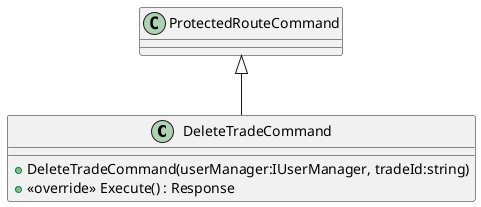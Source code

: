 @startuml
class DeleteTradeCommand {
    + DeleteTradeCommand(userManager:IUserManager, tradeId:string)
    + <<override>> Execute() : Response
}
ProtectedRouteCommand <|-- DeleteTradeCommand
@enduml
